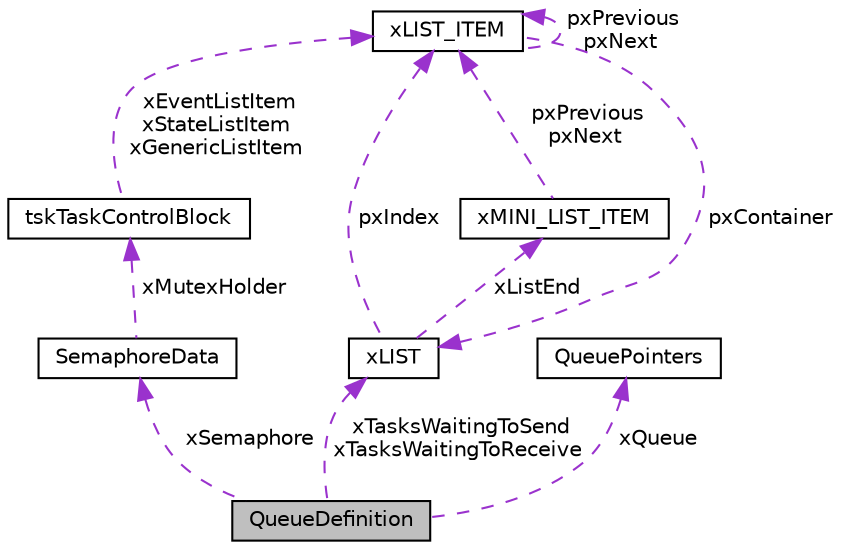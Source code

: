 digraph "QueueDefinition"
{
  edge [fontname="Helvetica",fontsize="10",labelfontname="Helvetica",labelfontsize="10"];
  node [fontname="Helvetica",fontsize="10",shape=record];
  Node1 [label="QueueDefinition",height=0.2,width=0.4,color="black", fillcolor="grey75", style="filled", fontcolor="black"];
  Node2 -> Node1 [dir="back",color="darkorchid3",fontsize="10",style="dashed",label=" xSemaphore" ,fontname="Helvetica"];
  Node2 [label="SemaphoreData",height=0.2,width=0.4,color="black", fillcolor="white", style="filled",URL="$struct_semaphore_data.html"];
  Node3 -> Node2 [dir="back",color="darkorchid3",fontsize="10",style="dashed",label=" xMutexHolder" ,fontname="Helvetica"];
  Node3 [label="tskTaskControlBlock",height=0.2,width=0.4,color="black", fillcolor="white", style="filled",URL="$structtsk_task_control_block.html"];
  Node4 -> Node3 [dir="back",color="darkorchid3",fontsize="10",style="dashed",label=" xEventListItem\nxStateListItem\nxGenericListItem" ,fontname="Helvetica"];
  Node4 [label="xLIST_ITEM",height=0.2,width=0.4,color="black", fillcolor="white", style="filled",URL="$structx_l_i_s_t___i_t_e_m.html"];
  Node4 -> Node4 [dir="back",color="darkorchid3",fontsize="10",style="dashed",label=" pxPrevious\npxNext" ,fontname="Helvetica"];
  Node5 -> Node4 [dir="back",color="darkorchid3",fontsize="10",style="dashed",label=" pxContainer" ,fontname="Helvetica"];
  Node5 [label="xLIST",height=0.2,width=0.4,color="black", fillcolor="white", style="filled",URL="$structx_l_i_s_t.html"];
  Node6 -> Node5 [dir="back",color="darkorchid3",fontsize="10",style="dashed",label=" xListEnd" ,fontname="Helvetica"];
  Node6 [label="xMINI_LIST_ITEM",height=0.2,width=0.4,color="black", fillcolor="white", style="filled",URL="$structx_m_i_n_i___l_i_s_t___i_t_e_m.html"];
  Node4 -> Node6 [dir="back",color="darkorchid3",fontsize="10",style="dashed",label=" pxPrevious\npxNext" ,fontname="Helvetica"];
  Node4 -> Node5 [dir="back",color="darkorchid3",fontsize="10",style="dashed",label=" pxIndex" ,fontname="Helvetica"];
  Node7 -> Node1 [dir="back",color="darkorchid3",fontsize="10",style="dashed",label=" xQueue" ,fontname="Helvetica"];
  Node7 [label="QueuePointers",height=0.2,width=0.4,color="black", fillcolor="white", style="filled",URL="$struct_queue_pointers.html"];
  Node5 -> Node1 [dir="back",color="darkorchid3",fontsize="10",style="dashed",label=" xTasksWaitingToSend\nxTasksWaitingToReceive" ,fontname="Helvetica"];
}

